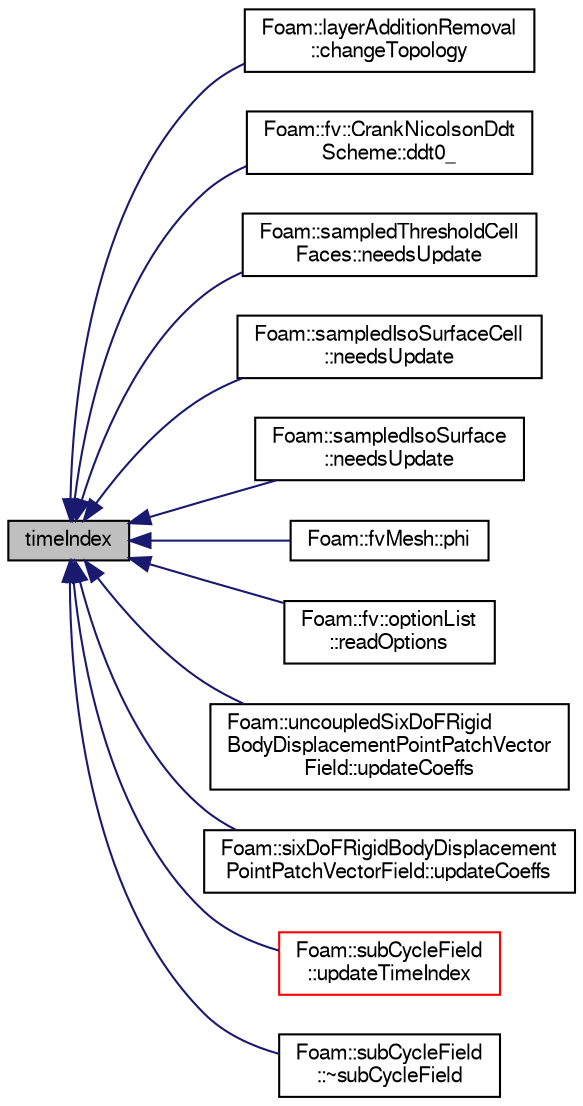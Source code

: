 digraph "timeIndex"
{
  bgcolor="transparent";
  edge [fontname="FreeSans",fontsize="10",labelfontname="FreeSans",labelfontsize="10"];
  node [fontname="FreeSans",fontsize="10",shape=record];
  rankdir="LR";
  Node1 [label="timeIndex",height=0.2,width=0.4,color="black", fillcolor="grey75", style="filled" fontcolor="black"];
  Node1 -> Node2 [dir="back",color="midnightblue",fontsize="10",style="solid",fontname="FreeSans"];
  Node2 [label="Foam::layerAdditionRemoval\l::changeTopology",height=0.2,width=0.4,color="black",URL="$a01237.html#a068d5efab18f428fe0fd6c1e962420a2",tooltip="Check for topology change. "];
  Node1 -> Node3 [dir="back",color="midnightblue",fontsize="10",style="solid",fontname="FreeSans"];
  Node3 [label="Foam::fv::CrankNicolsonDdt\lScheme::ddt0_",height=0.2,width=0.4,color="black",URL="$a00413.html#ad3bc1c79329ca6b20ed9298fc9e6e24c"];
  Node1 -> Node4 [dir="back",color="midnightblue",fontsize="10",style="solid",fontname="FreeSans"];
  Node4 [label="Foam::sampledThresholdCell\lFaces::needsUpdate",height=0.2,width=0.4,color="black",URL="$a02172.html#aa8e65b62831b56e76cf5fba5cad934db",tooltip="Does the surface need an update? "];
  Node1 -> Node5 [dir="back",color="midnightblue",fontsize="10",style="solid",fontname="FreeSans"];
  Node5 [label="Foam::sampledIsoSurfaceCell\l::needsUpdate",height=0.2,width=0.4,color="black",URL="$a02164.html#aa8e65b62831b56e76cf5fba5cad934db",tooltip="Does the surface need an update? "];
  Node1 -> Node6 [dir="back",color="midnightblue",fontsize="10",style="solid",fontname="FreeSans"];
  Node6 [label="Foam::sampledIsoSurface\l::needsUpdate",height=0.2,width=0.4,color="black",URL="$a02163.html#aa8e65b62831b56e76cf5fba5cad934db",tooltip="Does the surface need an update? "];
  Node1 -> Node7 [dir="back",color="midnightblue",fontsize="10",style="solid",fontname="FreeSans"];
  Node7 [label="Foam::fvMesh::phi",height=0.2,width=0.4,color="black",URL="$a00851.html#ade37cce1ef602d14a94d32d418cb8fdd",tooltip="Return cell face motion fluxes. "];
  Node1 -> Node8 [dir="back",color="midnightblue",fontsize="10",style="solid",fontname="FreeSans"];
  Node8 [label="Foam::fv::optionList\l::readOptions",height=0.2,width=0.4,color="black",URL="$a01667.html#a5c638dda7e72b7bc1006d23ab0f97d75",tooltip="Read options dictionary. "];
  Node1 -> Node9 [dir="back",color="midnightblue",fontsize="10",style="solid",fontname="FreeSans"];
  Node9 [label="Foam::uncoupledSixDoFRigid\lBodyDisplacementPointPatchVector\lField::updateCoeffs",height=0.2,width=0.4,color="black",URL="$a02662.html#a7e24eafac629d3733181cd942d4c902f",tooltip="Update the coefficients associated with the patch field. "];
  Node1 -> Node10 [dir="back",color="midnightblue",fontsize="10",style="solid",fontname="FreeSans"];
  Node10 [label="Foam::sixDoFRigidBodyDisplacement\lPointPatchVectorField::updateCoeffs",height=0.2,width=0.4,color="black",URL="$a02259.html#a7e24eafac629d3733181cd942d4c902f",tooltip="Update the coefficients associated with the patch field. "];
  Node1 -> Node11 [dir="back",color="midnightblue",fontsize="10",style="solid",fontname="FreeSans"];
  Node11 [label="Foam::subCycleField\l::updateTimeIndex",height=0.2,width=0.4,color="red",URL="$a02393.html#a2aeaf6e50148c439a323768878819794",tooltip="Correct the time index of the field to correspond to. "];
  Node1 -> Node12 [dir="back",color="midnightblue",fontsize="10",style="solid",fontname="FreeSans"];
  Node12 [label="Foam::subCycleField\l::~subCycleField",height=0.2,width=0.4,color="black",URL="$a02393.html#a54b8b7d600687b3af2894ee7b62fc962",tooltip="Destructor. "];
}
